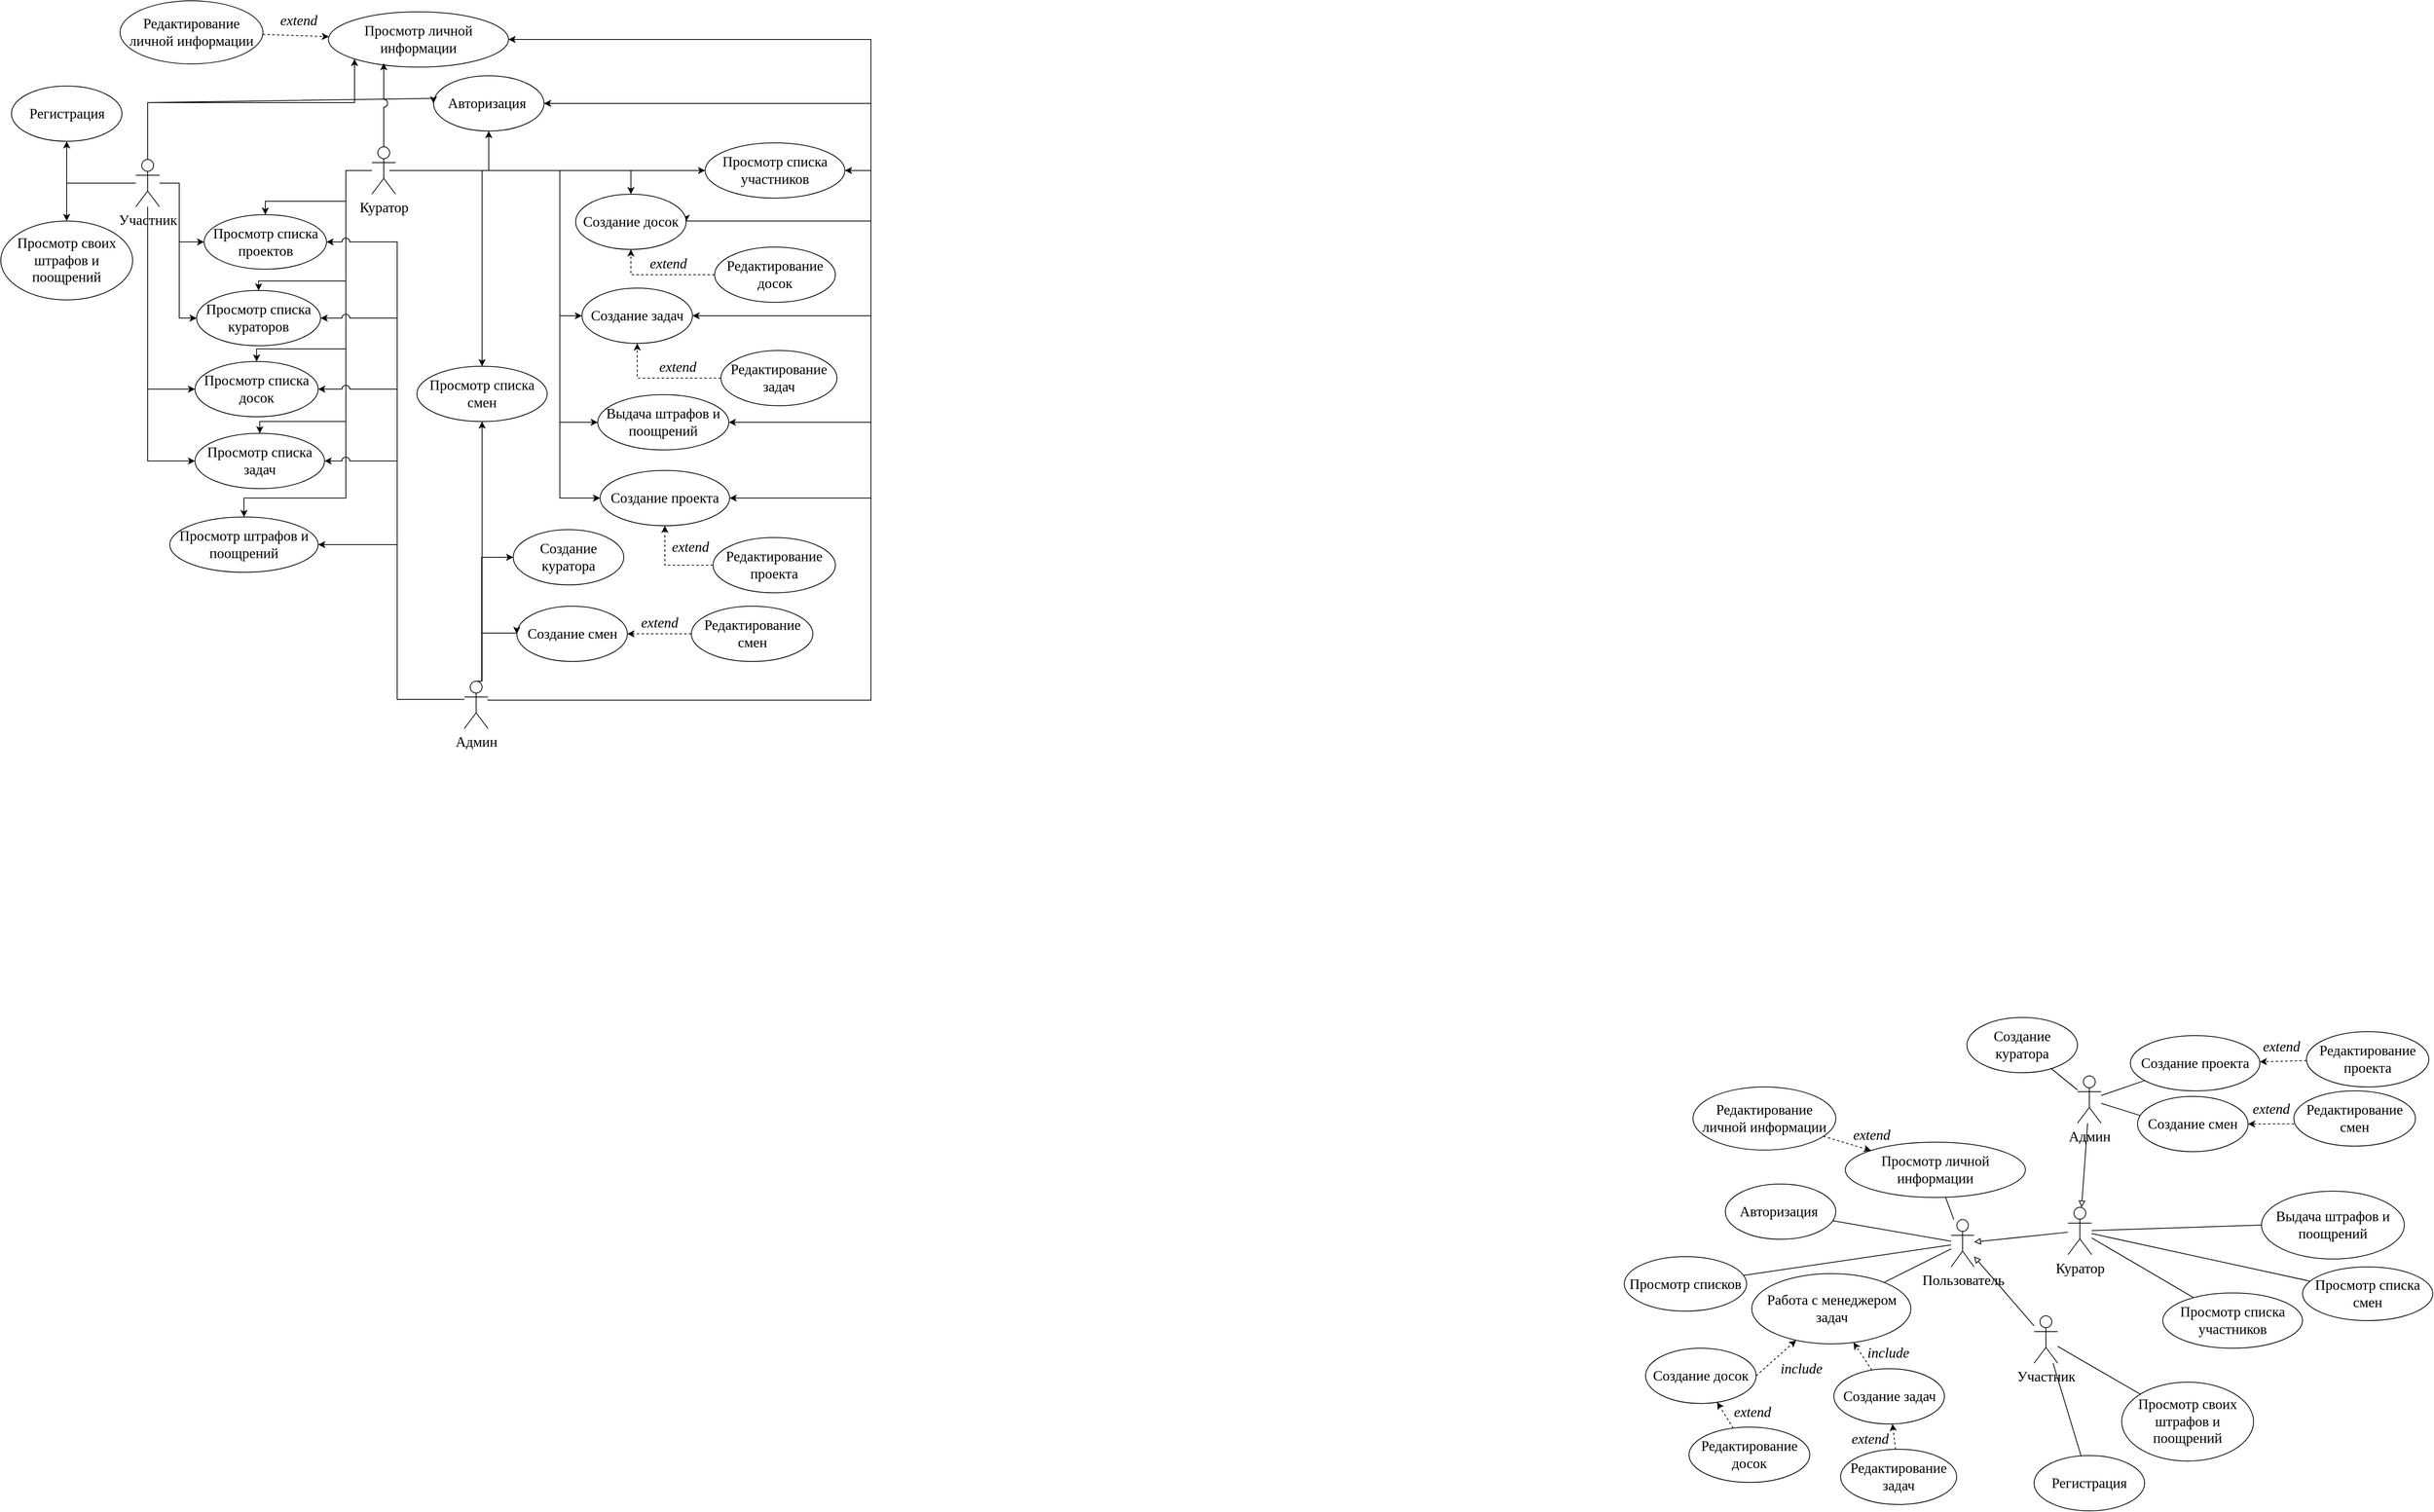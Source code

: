 <mxfile version="24.4.14" type="github">
  <diagram name="Страница — 1" id="JHyc7OgReh5onTn7h_LJ">
    <mxGraphModel dx="1700" dy="1207" grid="0" gridSize="10" guides="1" tooltips="1" connect="1" arrows="1" fold="1" page="0" pageScale="1" pageWidth="827" pageHeight="1169" math="0" shadow="0">
      <root>
        <mxCell id="0" />
        <mxCell id="1" parent="0" />
        <mxCell id="dc6LDPQuT327r_oDvSLp-54" style="edgeStyle=orthogonalEdgeStyle;rounded=0;orthogonalLoop=1;jettySize=auto;html=1;entryX=0.5;entryY=0;entryDx=0;entryDy=0;fontFamily=Liberation Serif;fontSize=14;jumpStyle=arc;" parent="1" source="fLU7Y0jLPDf_8JjJzR_N-14" target="dc6LDPQuT327r_oDvSLp-53" edge="1">
          <mxGeometry relative="1" as="geometry">
            <Array as="points">
              <mxPoint x="332" y="-33" />
              <mxPoint x="332" y="382" />
              <mxPoint x="203" y="382" />
            </Array>
          </mxGeometry>
        </mxCell>
        <mxCell id="dc6LDPQuT327r_oDvSLp-3" style="rounded=0;orthogonalLoop=1;jettySize=auto;html=1;edgeStyle=orthogonalEdgeStyle;fontFamily=Liberation Serif;fontSize=14;" parent="1" source="fLU7Y0jLPDf_8JjJzR_N-1" target="dc6LDPQuT327r_oDvSLp-2" edge="1">
          <mxGeometry relative="1" as="geometry" />
        </mxCell>
        <mxCell id="dc6LDPQuT327r_oDvSLp-9" style="rounded=0;orthogonalLoop=1;jettySize=auto;html=1;edgeStyle=orthogonalEdgeStyle;fontFamily=Liberation Serif;fontSize=14;exitX=0.5;exitY=0;exitDx=0;exitDy=0;exitPerimeter=0;" parent="1" source="fLU7Y0jLPDf_8JjJzR_N-1" target="fLU7Y0jLPDf_8JjJzR_N-6" edge="1">
          <mxGeometry relative="1" as="geometry">
            <Array as="points">
              <mxPoint x="81" y="-119" />
              <mxPoint x="343" y="-119" />
            </Array>
          </mxGeometry>
        </mxCell>
        <mxCell id="dc6LDPQuT327r_oDvSLp-28" style="edgeStyle=orthogonalEdgeStyle;rounded=0;orthogonalLoop=1;jettySize=auto;html=1;entryX=0;entryY=0.5;entryDx=0;entryDy=0;fontFamily=Liberation Serif;fontSize=14;" parent="1" target="fLU7Y0jLPDf_8JjJzR_N-7" edge="1">
          <mxGeometry relative="1" as="geometry">
            <Array as="points">
              <mxPoint x="121" y="58" />
            </Array>
            <mxPoint x="96" y="-17" as="sourcePoint" />
          </mxGeometry>
        </mxCell>
        <mxCell id="dc6LDPQuT327r_oDvSLp-29" style="edgeStyle=orthogonalEdgeStyle;rounded=0;orthogonalLoop=1;jettySize=auto;html=1;entryX=0;entryY=0.5;entryDx=0;entryDy=0;fontFamily=Liberation Serif;fontSize=14;" parent="1" source="fLU7Y0jLPDf_8JjJzR_N-1" target="fLU7Y0jLPDf_8JjJzR_N-11" edge="1">
          <mxGeometry relative="1" as="geometry">
            <Array as="points">
              <mxPoint x="121" y="154" />
            </Array>
          </mxGeometry>
        </mxCell>
        <mxCell id="dc6LDPQuT327r_oDvSLp-31" style="rounded=0;orthogonalLoop=1;jettySize=auto;html=1;edgeStyle=orthogonalEdgeStyle;entryX=0;entryY=0.5;entryDx=0;entryDy=0;fontFamily=Liberation Serif;fontSize=14;" parent="1" source="fLU7Y0jLPDf_8JjJzR_N-1" target="dc6LDPQuT327r_oDvSLp-6" edge="1">
          <mxGeometry relative="1" as="geometry">
            <Array as="points">
              <mxPoint x="81" y="244" />
            </Array>
          </mxGeometry>
        </mxCell>
        <mxCell id="dc6LDPQuT327r_oDvSLp-32" style="rounded=0;orthogonalLoop=1;jettySize=auto;html=1;edgeStyle=orthogonalEdgeStyle;entryX=0;entryY=0.5;entryDx=0;entryDy=0;fontFamily=Liberation Serif;fontSize=14;" parent="1" source="fLU7Y0jLPDf_8JjJzR_N-1" target="fLU7Y0jLPDf_8JjJzR_N-19" edge="1">
          <mxGeometry relative="1" as="geometry">
            <Array as="points">
              <mxPoint x="81" y="335" />
            </Array>
          </mxGeometry>
        </mxCell>
        <mxCell id="fLU7Y0jLPDf_8JjJzR_N-1" value="Участник&lt;div style=&quot;font-size: 18px;&quot;&gt;&lt;br style=&quot;font-size: 18px;&quot;&gt;&lt;/div&gt;" style="shape=umlActor;verticalLabelPosition=bottom;verticalAlign=top;html=1;fontFamily=Liberation Serif;fontSize=18;" parent="1" vertex="1">
          <mxGeometry x="66" y="-47" width="30" height="60" as="geometry" />
        </mxCell>
        <mxCell id="fLU7Y0jLPDf_8JjJzR_N-5" value="Авторизация&amp;nbsp;" style="ellipse;whiteSpace=wrap;html=1;fontFamily=Liberation Serif;fontSize=18;" parent="1" vertex="1">
          <mxGeometry x="443" y="-153" width="140" height="70" as="geometry" />
        </mxCell>
        <mxCell id="fLU7Y0jLPDf_8JjJzR_N-6" value="Просмотр личной информации" style="ellipse;whiteSpace=wrap;html=1;fontFamily=Liberation Serif;fontSize=18;" parent="1" vertex="1">
          <mxGeometry x="310" y="-234" width="228" height="70" as="geometry" />
        </mxCell>
        <mxCell id="fLU7Y0jLPDf_8JjJzR_N-7" value="Просмотр списка проектов" style="ellipse;whiteSpace=wrap;html=1;fontFamily=Liberation Serif;fontSize=18;" parent="1" vertex="1">
          <mxGeometry x="152.5" y="23" width="155" height="69" as="geometry" />
        </mxCell>
        <mxCell id="fLU7Y0jLPDf_8JjJzR_N-8" value="Создание проекта" style="ellipse;whiteSpace=wrap;html=1;fontFamily=Liberation Serif;fontSize=18;" parent="1" vertex="1">
          <mxGeometry x="654" y="347" width="164" height="70" as="geometry" />
        </mxCell>
        <mxCell id="dc6LDPQuT327r_oDvSLp-20" style="edgeStyle=orthogonalEdgeStyle;rounded=0;orthogonalLoop=1;jettySize=auto;html=1;dashed=1;exitX=0;exitY=0.5;exitDx=0;exitDy=0;fontFamily=Liberation Serif;fontSize=14;" parent="1" source="fLU7Y0jLPDf_8JjJzR_N-9" target="fLU7Y0jLPDf_8JjJzR_N-8" edge="1">
          <mxGeometry relative="1" as="geometry" />
        </mxCell>
        <mxCell id="dc6LDPQuT327r_oDvSLp-24" value="extend" style="edgeLabel;html=1;align=center;verticalAlign=middle;resizable=0;points=[];fontStyle=2;fontFamily=Liberation Serif;fontSize=18;" parent="dc6LDPQuT327r_oDvSLp-20" vertex="1" connectable="0">
          <mxGeometry x="-0.133" y="-1" relative="1" as="geometry">
            <mxPoint x="19" y="-22" as="offset" />
          </mxGeometry>
        </mxCell>
        <mxCell id="fLU7Y0jLPDf_8JjJzR_N-9" value="Редактирование проекта" style="ellipse;whiteSpace=wrap;html=1;fontFamily=Liberation Serif;fontSize=18;" parent="1" vertex="1">
          <mxGeometry x="797" y="432" width="155" height="70" as="geometry" />
        </mxCell>
        <mxCell id="dc6LDPQuT327r_oDvSLp-12" style="rounded=0;orthogonalLoop=1;jettySize=auto;html=1;dashed=1;endArrow=classic;endFill=1;fontFamily=Liberation Serif;fontSize=14;" parent="1" source="fLU7Y0jLPDf_8JjJzR_N-10" target="fLU7Y0jLPDf_8JjJzR_N-6" edge="1">
          <mxGeometry relative="1" as="geometry" />
        </mxCell>
        <mxCell id="dc6LDPQuT327r_oDvSLp-13" value="extend" style="edgeLabel;html=1;align=center;verticalAlign=middle;resizable=0;points=[];fontStyle=2;fontFamily=Liberation Serif;fontSize=18;" parent="dc6LDPQuT327r_oDvSLp-12" vertex="1" connectable="0">
          <mxGeometry x="0.17" y="4" relative="1" as="geometry">
            <mxPoint x="-4" y="-16" as="offset" />
          </mxGeometry>
        </mxCell>
        <mxCell id="fLU7Y0jLPDf_8JjJzR_N-10" value="Редактирование личной информации" style="ellipse;whiteSpace=wrap;html=1;fontFamily=Liberation Serif;fontSize=18;" parent="1" vertex="1">
          <mxGeometry x="46" y="-248" width="181" height="80" as="geometry" />
        </mxCell>
        <mxCell id="fLU7Y0jLPDf_8JjJzR_N-11" value="Просмотр списка кураторов" style="ellipse;whiteSpace=wrap;html=1;fontFamily=Liberation Serif;fontSize=18;" parent="1" vertex="1">
          <mxGeometry x="143" y="119" width="157" height="70" as="geometry" />
        </mxCell>
        <mxCell id="fLU7Y0jLPDf_8JjJzR_N-12" value="Создание куратора" style="ellipse;whiteSpace=wrap;html=1;fontFamily=Liberation Serif;fontSize=18;" parent="1" vertex="1">
          <mxGeometry x="544" y="422" width="140" height="70" as="geometry" />
        </mxCell>
        <mxCell id="dc6LDPQuT327r_oDvSLp-4" style="rounded=0;orthogonalLoop=1;jettySize=auto;html=1;edgeStyle=orthogonalEdgeStyle;fontFamily=Liberation Serif;fontSize=14;entryX=0.5;entryY=1;entryDx=0;entryDy=0;" parent="1" target="fLU7Y0jLPDf_8JjJzR_N-5" edge="1">
          <mxGeometry relative="1" as="geometry">
            <Array as="points">
              <mxPoint x="388" y="-33" />
              <mxPoint x="513" y="-33" />
            </Array>
            <mxPoint x="387" y="-33" as="sourcePoint" />
            <mxPoint x="513" y="-90" as="targetPoint" />
          </mxGeometry>
        </mxCell>
        <mxCell id="dc6LDPQuT327r_oDvSLp-33" style="edgeStyle=orthogonalEdgeStyle;rounded=0;orthogonalLoop=1;jettySize=auto;html=1;entryX=0.5;entryY=0;entryDx=0;entryDy=0;fontFamily=Liberation Serif;fontSize=14;" parent="1" target="fLU7Y0jLPDf_8JjJzR_N-7" edge="1">
          <mxGeometry relative="1" as="geometry">
            <Array as="points">
              <mxPoint x="332" y="-33" />
              <mxPoint x="332" y="6" />
              <mxPoint x="230" y="6" />
            </Array>
            <mxPoint x="365" y="-33" as="sourcePoint" />
          </mxGeometry>
        </mxCell>
        <mxCell id="dc6LDPQuT327r_oDvSLp-34" style="edgeStyle=orthogonalEdgeStyle;rounded=0;orthogonalLoop=1;jettySize=auto;html=1;entryX=0.5;entryY=0;entryDx=0;entryDy=0;fontFamily=Liberation Serif;fontSize=14;" parent="1" source="fLU7Y0jLPDf_8JjJzR_N-14" target="fLU7Y0jLPDf_8JjJzR_N-11" edge="1">
          <mxGeometry relative="1" as="geometry">
            <Array as="points">
              <mxPoint x="332" y="-33" />
              <mxPoint x="332" y="107" />
              <mxPoint x="222" y="107" />
            </Array>
          </mxGeometry>
        </mxCell>
        <mxCell id="dc6LDPQuT327r_oDvSLp-35" style="edgeStyle=orthogonalEdgeStyle;rounded=0;orthogonalLoop=1;jettySize=auto;html=1;entryX=0.5;entryY=0;entryDx=0;entryDy=0;fontFamily=Liberation Serif;fontSize=14;" parent="1" source="fLU7Y0jLPDf_8JjJzR_N-14" target="fLU7Y0jLPDf_8JjJzR_N-16" edge="1">
          <mxGeometry relative="1" as="geometry">
            <Array as="points">
              <mxPoint x="505" y="-33" />
            </Array>
          </mxGeometry>
        </mxCell>
        <mxCell id="dc6LDPQuT327r_oDvSLp-36" style="edgeStyle=orthogonalEdgeStyle;rounded=0;orthogonalLoop=1;jettySize=auto;html=1;entryX=0.5;entryY=0;entryDx=0;entryDy=0;fontFamily=Liberation Serif;fontSize=14;" parent="1" source="fLU7Y0jLPDf_8JjJzR_N-14" target="dc6LDPQuT327r_oDvSLp-6" edge="1">
          <mxGeometry relative="1" as="geometry">
            <Array as="points">
              <mxPoint x="332" y="-33" />
              <mxPoint x="332" y="193" />
              <mxPoint x="219" y="193" />
            </Array>
          </mxGeometry>
        </mxCell>
        <mxCell id="dc6LDPQuT327r_oDvSLp-37" style="edgeStyle=orthogonalEdgeStyle;rounded=0;orthogonalLoop=1;jettySize=auto;html=1;entryX=0.5;entryY=0;entryDx=0;entryDy=0;fontFamily=Liberation Serif;fontSize=14;" parent="1" source="fLU7Y0jLPDf_8JjJzR_N-14" target="fLU7Y0jLPDf_8JjJzR_N-19" edge="1">
          <mxGeometry relative="1" as="geometry">
            <Array as="points">
              <mxPoint x="332" y="-33" />
              <mxPoint x="332" y="285" />
              <mxPoint x="223" y="285" />
            </Array>
          </mxGeometry>
        </mxCell>
        <mxCell id="dc6LDPQuT327r_oDvSLp-59" style="edgeStyle=orthogonalEdgeStyle;rounded=0;orthogonalLoop=1;jettySize=auto;html=1;entryX=0;entryY=0.5;entryDx=0;entryDy=0;fontFamily=Liberation Serif;fontSize=14;" parent="1" source="fLU7Y0jLPDf_8JjJzR_N-14" target="fLU7Y0jLPDf_8JjJzR_N-22" edge="1">
          <mxGeometry relative="1" as="geometry">
            <Array as="points" />
          </mxGeometry>
        </mxCell>
        <mxCell id="fLU7Y0jLPDf_8JjJzR_N-14" value="&lt;div style=&quot;font-size: 18px;&quot;&gt;Куратор&lt;/div&gt;" style="shape=umlActor;verticalLabelPosition=bottom;verticalAlign=top;html=1;fontFamily=Liberation Serif;fontSize=18;" parent="1" vertex="1">
          <mxGeometry x="365" y="-63" width="30" height="60" as="geometry" />
        </mxCell>
        <mxCell id="dc6LDPQuT327r_oDvSLp-5" style="rounded=0;orthogonalLoop=1;jettySize=auto;html=1;edgeStyle=orthogonalEdgeStyle;entryX=1;entryY=0.5;entryDx=0;entryDy=0;fontFamily=Liberation Serif;fontSize=14;" parent="1" source="fLU7Y0jLPDf_8JjJzR_N-15" target="fLU7Y0jLPDf_8JjJzR_N-5" edge="1">
          <mxGeometry relative="1" as="geometry">
            <mxPoint x="613" y="-152" as="targetPoint" />
            <Array as="points">
              <mxPoint x="997" y="638" />
              <mxPoint x="997" y="-118" />
            </Array>
          </mxGeometry>
        </mxCell>
        <mxCell id="dc6LDPQuT327r_oDvSLp-19" style="rounded=0;orthogonalLoop=1;jettySize=auto;html=1;edgeStyle=orthogonalEdgeStyle;fontFamily=Liberation Serif;fontSize=14;entryX=1;entryY=0.5;entryDx=0;entryDy=0;" parent="1" source="fLU7Y0jLPDf_8JjJzR_N-15" target="fLU7Y0jLPDf_8JjJzR_N-22" edge="1">
          <mxGeometry relative="1" as="geometry">
            <Array as="points">
              <mxPoint x="997" y="638" />
              <mxPoint x="997" y="-33" />
            </Array>
          </mxGeometry>
        </mxCell>
        <mxCell id="dc6LDPQuT327r_oDvSLp-38" style="edgeStyle=orthogonalEdgeStyle;rounded=0;orthogonalLoop=1;jettySize=auto;html=1;entryX=1;entryY=0.5;entryDx=0;entryDy=0;fontFamily=Liberation Serif;fontSize=14;" parent="1" source="fLU7Y0jLPDf_8JjJzR_N-15" target="fLU7Y0jLPDf_8JjJzR_N-8" edge="1">
          <mxGeometry relative="1" as="geometry">
            <Array as="points">
              <mxPoint x="997" y="638" />
              <mxPoint x="997" y="382" />
            </Array>
          </mxGeometry>
        </mxCell>
        <mxCell id="dc6LDPQuT327r_oDvSLp-41" style="edgeStyle=orthogonalEdgeStyle;rounded=0;orthogonalLoop=1;jettySize=auto;html=1;entryX=1;entryY=0.5;entryDx=0;entryDy=0;fontFamily=Liberation Serif;fontSize=14;jumpStyle=none;" parent="1" source="fLU7Y0jLPDf_8JjJzR_N-15" target="dc6LDPQuT327r_oDvSLp-7" edge="1">
          <mxGeometry relative="1" as="geometry">
            <Array as="points">
              <mxPoint x="997" y="638" />
              <mxPoint x="997" y="31" />
              <mxPoint x="763" y="31" />
            </Array>
          </mxGeometry>
        </mxCell>
        <mxCell id="dc6LDPQuT327r_oDvSLp-42" style="edgeStyle=orthogonalEdgeStyle;rounded=0;orthogonalLoop=1;jettySize=auto;html=1;entryX=1;entryY=0.5;entryDx=0;entryDy=0;fontFamily=Liberation Serif;fontSize=14;" parent="1" target="fLU7Y0jLPDf_8JjJzR_N-20" edge="1">
          <mxGeometry relative="1" as="geometry">
            <mxPoint x="512" y="637" as="sourcePoint" />
            <Array as="points">
              <mxPoint x="997" y="638" />
              <mxPoint x="997" y="151" />
            </Array>
          </mxGeometry>
        </mxCell>
        <mxCell id="dc6LDPQuT327r_oDvSLp-47" style="edgeStyle=orthogonalEdgeStyle;rounded=0;orthogonalLoop=1;jettySize=auto;html=1;entryX=1;entryY=0.5;entryDx=0;entryDy=0;fontFamily=Liberation Serif;fontSize=14;jumpStyle=arc;jumpSize=10;" parent="1" source="fLU7Y0jLPDf_8JjJzR_N-15" target="fLU7Y0jLPDf_8JjJzR_N-19" edge="1">
          <mxGeometry relative="1" as="geometry">
            <Array as="points">
              <mxPoint x="397" y="637" />
              <mxPoint x="397" y="335" />
            </Array>
          </mxGeometry>
        </mxCell>
        <mxCell id="dc6LDPQuT327r_oDvSLp-55" style="edgeStyle=orthogonalEdgeStyle;rounded=0;orthogonalLoop=1;jettySize=auto;html=1;entryX=1;entryY=0.5;entryDx=0;entryDy=0;fontFamily=Liberation Serif;fontSize=14;jumpStyle=arc;" parent="1" target="dc6LDPQuT327r_oDvSLp-53" edge="1">
          <mxGeometry relative="1" as="geometry">
            <Array as="points">
              <mxPoint x="397" y="637" />
              <mxPoint x="397" y="441" />
            </Array>
            <mxPoint x="482" y="637" as="sourcePoint" />
          </mxGeometry>
        </mxCell>
        <mxCell id="dc6LDPQuT327r_oDvSLp-58" style="edgeStyle=orthogonalEdgeStyle;rounded=0;orthogonalLoop=1;jettySize=auto;html=1;entryX=1;entryY=0.5;entryDx=0;entryDy=0;fontFamily=Liberation Serif;fontSize=14;" parent="1" target="dc6LDPQuT327r_oDvSLp-56" edge="1">
          <mxGeometry relative="1" as="geometry">
            <mxPoint x="512" y="637" as="sourcePoint" />
            <Array as="points">
              <mxPoint x="997" y="638" />
              <mxPoint x="997" y="286" />
            </Array>
          </mxGeometry>
        </mxCell>
        <mxCell id="fLU7Y0jLPDf_8JjJzR_N-15" value="&lt;div style=&quot;font-size: 18px;&quot;&gt;Админ&lt;/div&gt;" style="shape=umlActor;verticalLabelPosition=bottom;verticalAlign=top;html=1;fontFamily=Liberation Serif;fontSize=18;" parent="1" vertex="1">
          <mxGeometry x="482" y="614" width="30" height="60" as="geometry" />
        </mxCell>
        <mxCell id="fLU7Y0jLPDf_8JjJzR_N-16" value="Просмотр списка смен" style="ellipse;whiteSpace=wrap;html=1;fontFamily=Liberation Serif;fontSize=18;" parent="1" vertex="1">
          <mxGeometry x="422" y="215" width="165" height="70" as="geometry" />
        </mxCell>
        <mxCell id="fLU7Y0jLPDf_8JjJzR_N-17" value="Создание смен" style="ellipse;whiteSpace=wrap;html=1;fontFamily=Liberation Serif;fontSize=18;" parent="1" vertex="1">
          <mxGeometry x="548.5" y="519" width="140" height="70" as="geometry" />
        </mxCell>
        <mxCell id="dc6LDPQuT327r_oDvSLp-21" style="edgeStyle=orthogonalEdgeStyle;rounded=0;orthogonalLoop=1;jettySize=auto;html=1;dashed=1;exitX=0;exitY=0.5;exitDx=0;exitDy=0;fontFamily=Liberation Serif;fontSize=14;" parent="1" source="fLU7Y0jLPDf_8JjJzR_N-18" target="fLU7Y0jLPDf_8JjJzR_N-17" edge="1">
          <mxGeometry relative="1" as="geometry" />
        </mxCell>
        <mxCell id="dc6LDPQuT327r_oDvSLp-25" value="&lt;span style=&quot;font-style: italic; font-size: 18px;&quot;&gt;extend&lt;/span&gt;" style="edgeLabel;html=1;align=center;verticalAlign=middle;resizable=0;points=[];fontFamily=Liberation Serif;fontSize=18;" parent="dc6LDPQuT327r_oDvSLp-21" vertex="1" connectable="0">
          <mxGeometry x="0.171" y="-1" relative="1" as="geometry">
            <mxPoint x="7" y="-13" as="offset" />
          </mxGeometry>
        </mxCell>
        <mxCell id="fLU7Y0jLPDf_8JjJzR_N-18" value="Редактирование смен" style="ellipse;whiteSpace=wrap;html=1;fontFamily=Liberation Serif;fontSize=18;" parent="1" vertex="1">
          <mxGeometry x="769.5" y="519" width="154" height="70" as="geometry" />
        </mxCell>
        <mxCell id="fLU7Y0jLPDf_8JjJzR_N-19" value="Просмотр списка задач" style="ellipse;whiteSpace=wrap;html=1;fontFamily=Liberation Serif;fontSize=18;" parent="1" vertex="1">
          <mxGeometry x="141" y="300" width="164" height="70" as="geometry" />
        </mxCell>
        <mxCell id="fLU7Y0jLPDf_8JjJzR_N-20" value="Создание задач" style="ellipse;whiteSpace=wrap;html=1;fontFamily=Liberation Serif;fontSize=18;" parent="1" vertex="1">
          <mxGeometry x="631" y="116" width="140" height="70" as="geometry" />
        </mxCell>
        <mxCell id="dc6LDPQuT327r_oDvSLp-23" style="edgeStyle=orthogonalEdgeStyle;rounded=0;orthogonalLoop=1;jettySize=auto;html=1;dashed=1;exitX=0;exitY=0.5;exitDx=0;exitDy=0;fontFamily=Liberation Serif;fontSize=14;" parent="1" source="fLU7Y0jLPDf_8JjJzR_N-21" target="fLU7Y0jLPDf_8JjJzR_N-20" edge="1">
          <mxGeometry relative="1" as="geometry" />
        </mxCell>
        <mxCell id="dc6LDPQuT327r_oDvSLp-27" value="&lt;span style=&quot;font-style: italic; font-size: 18px;&quot;&gt;extend&lt;/span&gt;" style="edgeLabel;html=1;align=center;verticalAlign=middle;resizable=0;points=[];fontFamily=Liberation Serif;fontSize=18;" parent="dc6LDPQuT327r_oDvSLp-23" vertex="1" connectable="0">
          <mxGeometry x="-0.093" y="-1" relative="1" as="geometry">
            <mxPoint x="13" y="-13" as="offset" />
          </mxGeometry>
        </mxCell>
        <mxCell id="fLU7Y0jLPDf_8JjJzR_N-21" value="Редактирование задач" style="ellipse;whiteSpace=wrap;html=1;fontFamily=Liberation Serif;fontSize=18;" parent="1" vertex="1">
          <mxGeometry x="807" y="195" width="147" height="70" as="geometry" />
        </mxCell>
        <mxCell id="fLU7Y0jLPDf_8JjJzR_N-22" value="Просмотр списка участников" style="ellipse;whiteSpace=wrap;html=1;fontFamily=Liberation Serif;fontSize=18;" parent="1" vertex="1">
          <mxGeometry x="787" y="-68" width="177" height="70" as="geometry" />
        </mxCell>
        <mxCell id="dc6LDPQuT327r_oDvSLp-1" style="rounded=0;orthogonalLoop=1;jettySize=auto;html=1;edgeStyle=orthogonalEdgeStyle;exitX=0.5;exitY=0;exitDx=0;exitDy=0;exitPerimeter=0;entryX=0;entryY=0.5;entryDx=0;entryDy=0;fontFamily=Liberation Serif;fontSize=14;jumpStyle=arc;" parent="1" source="fLU7Y0jLPDf_8JjJzR_N-1" target="fLU7Y0jLPDf_8JjJzR_N-5" edge="1">
          <mxGeometry relative="1" as="geometry">
            <mxPoint x="558" y="-265" as="targetPoint" />
            <Array as="points">
              <mxPoint x="81" y="-119" />
              <mxPoint x="443" y="-119" />
            </Array>
          </mxGeometry>
        </mxCell>
        <mxCell id="dc6LDPQuT327r_oDvSLp-2" value="Регистрация" style="ellipse;whiteSpace=wrap;html=1;fontFamily=Liberation Serif;fontSize=18;" parent="1" vertex="1">
          <mxGeometry x="-91.5" y="-140" width="140" height="70" as="geometry" />
        </mxCell>
        <mxCell id="dc6LDPQuT327r_oDvSLp-6" value="Просмотр списка досок" style="ellipse;whiteSpace=wrap;html=1;fontFamily=Liberation Serif;fontSize=18;" parent="1" vertex="1">
          <mxGeometry x="141" y="209" width="156" height="70" as="geometry" />
        </mxCell>
        <mxCell id="dc6LDPQuT327r_oDvSLp-7" value="Создание досок" style="ellipse;whiteSpace=wrap;html=1;fontFamily=Liberation Serif;fontSize=18;" parent="1" vertex="1">
          <mxGeometry x="623" y="-3" width="140" height="70" as="geometry" />
        </mxCell>
        <mxCell id="dc6LDPQuT327r_oDvSLp-22" value="&lt;span style=&quot;color: rgb(0, 0, 0); font-size: 18px; font-style: italic; font-variant-ligatures: normal; font-variant-caps: normal; font-weight: 400; letter-spacing: normal; orphans: 2; text-align: center; text-indent: 0px; text-transform: none; widows: 2; word-spacing: 0px; -webkit-text-stroke-width: 0px; white-space: nowrap; background-color: rgb(255, 255, 255); text-decoration-thickness: initial; text-decoration-style: initial; text-decoration-color: initial; float: none; display: inline !important;&quot;&gt;extend&lt;/span&gt;" style="edgeStyle=orthogonalEdgeStyle;rounded=0;orthogonalLoop=1;jettySize=auto;html=1;dashed=1;exitX=0;exitY=0.5;exitDx=0;exitDy=0;fontFamily=Liberation Serif;fontSize=18;entryX=0.5;entryY=1;entryDx=0;entryDy=0;" parent="1" source="dc6LDPQuT327r_oDvSLp-8" target="dc6LDPQuT327r_oDvSLp-7" edge="1">
          <mxGeometry x="-0.138" y="-14" relative="1" as="geometry">
            <mxPoint as="offset" />
          </mxGeometry>
        </mxCell>
        <mxCell id="dc6LDPQuT327r_oDvSLp-8" value="Редактирование досок" style="ellipse;whiteSpace=wrap;html=1;fontFamily=Liberation Serif;fontSize=18;" parent="1" vertex="1">
          <mxGeometry x="799" y="64" width="153" height="70" as="geometry" />
        </mxCell>
        <mxCell id="dc6LDPQuT327r_oDvSLp-51" value="Просмотр своих штрафов и поощрений" style="ellipse;whiteSpace=wrap;html=1;fontFamily=Liberation Serif;fontSize=18;" parent="1" vertex="1">
          <mxGeometry x="-105" y="31" width="167" height="100" as="geometry" />
        </mxCell>
        <mxCell id="dc6LDPQuT327r_oDvSLp-52" style="rounded=0;orthogonalLoop=1;jettySize=auto;html=1;entryX=0.5;entryY=0;entryDx=0;entryDy=0;edgeStyle=orthogonalEdgeStyle;fontFamily=Liberation Serif;fontSize=14;" parent="1" source="fLU7Y0jLPDf_8JjJzR_N-1" target="dc6LDPQuT327r_oDvSLp-51" edge="1">
          <mxGeometry relative="1" as="geometry" />
        </mxCell>
        <mxCell id="dc6LDPQuT327r_oDvSLp-53" value="Просмотр штрафов и поощрений" style="ellipse;whiteSpace=wrap;html=1;fontFamily=Liberation Serif;fontSize=18;" parent="1" vertex="1">
          <mxGeometry x="109" y="406" width="188" height="70" as="geometry" />
        </mxCell>
        <mxCell id="dc6LDPQuT327r_oDvSLp-56" value="Выдача штрафов и поощрений" style="ellipse;whiteSpace=wrap;html=1;fontFamily=Liberation Serif;fontSize=18;" parent="1" vertex="1">
          <mxGeometry x="651" y="251" width="166" height="70" as="geometry" />
        </mxCell>
        <mxCell id="dc6LDPQuT327r_oDvSLp-11" style="rounded=0;orthogonalLoop=1;jettySize=auto;html=1;edgeStyle=orthogonalEdgeStyle;fontFamily=Liberation Serif;fontSize=14;jumpStyle=arc;entryX=1;entryY=0.5;entryDx=0;entryDy=0;" parent="1" source="fLU7Y0jLPDf_8JjJzR_N-15" target="fLU7Y0jLPDf_8JjJzR_N-6" edge="1">
          <mxGeometry relative="1" as="geometry">
            <Array as="points">
              <mxPoint x="997" y="638" />
              <mxPoint x="997" y="-199" />
            </Array>
          </mxGeometry>
        </mxCell>
        <mxCell id="dc6LDPQuT327r_oDvSLp-48" style="edgeStyle=orthogonalEdgeStyle;rounded=0;orthogonalLoop=1;jettySize=auto;html=1;entryX=0;entryY=0.5;entryDx=0;entryDy=0;fontFamily=Liberation Serif;fontSize=14;jumpStyle=arc;" parent="1" source="fLU7Y0jLPDf_8JjJzR_N-14" target="fLU7Y0jLPDf_8JjJzR_N-8" edge="1">
          <mxGeometry relative="1" as="geometry">
            <Array as="points">
              <mxPoint x="603" y="-33" />
              <mxPoint x="603" y="382" />
            </Array>
          </mxGeometry>
        </mxCell>
        <mxCell id="dc6LDPQuT327r_oDvSLp-50" style="edgeStyle=orthogonalEdgeStyle;rounded=0;orthogonalLoop=1;jettySize=auto;html=1;entryX=0;entryY=0.5;entryDx=0;entryDy=0;fontFamily=Liberation Serif;fontSize=14;jumpStyle=arc;" parent="1" source="fLU7Y0jLPDf_8JjJzR_N-14" target="fLU7Y0jLPDf_8JjJzR_N-20" edge="1">
          <mxGeometry relative="1" as="geometry">
            <Array as="points">
              <mxPoint x="603" y="-33" />
              <mxPoint x="603" y="151" />
            </Array>
          </mxGeometry>
        </mxCell>
        <mxCell id="dc6LDPQuT327r_oDvSLp-57" style="edgeStyle=orthogonalEdgeStyle;rounded=0;orthogonalLoop=1;jettySize=auto;html=1;entryX=0;entryY=0.5;entryDx=0;entryDy=0;fontFamily=Liberation Serif;fontSize=14;jumpStyle=arc;" parent="1" source="fLU7Y0jLPDf_8JjJzR_N-14" target="dc6LDPQuT327r_oDvSLp-56" edge="1">
          <mxGeometry relative="1" as="geometry">
            <Array as="points">
              <mxPoint x="603" y="-33" />
              <mxPoint x="603" y="286" />
            </Array>
          </mxGeometry>
        </mxCell>
        <mxCell id="gNHL9a-eJYlbV_uKAiIB-1" style="edgeStyle=orthogonalEdgeStyle;rounded=0;orthogonalLoop=1;jettySize=auto;html=1;entryX=0.5;entryY=0;entryDx=0;entryDy=0;jumpStyle=arc;" parent="1" source="fLU7Y0jLPDf_8JjJzR_N-14" target="dc6LDPQuT327r_oDvSLp-7" edge="1">
          <mxGeometry relative="1" as="geometry">
            <Array as="points">
              <mxPoint x="693" y="-33" />
            </Array>
          </mxGeometry>
        </mxCell>
        <mxCell id="dc6LDPQuT327r_oDvSLp-43" style="edgeStyle=orthogonalEdgeStyle;rounded=0;orthogonalLoop=1;jettySize=auto;html=1;entryX=1;entryY=0.5;entryDx=0;entryDy=0;fontFamily=Liberation Serif;fontSize=14;jumpStyle=arc;jumpSize=10;" parent="1" source="fLU7Y0jLPDf_8JjJzR_N-15" target="fLU7Y0jLPDf_8JjJzR_N-7" edge="1">
          <mxGeometry relative="1" as="geometry">
            <Array as="points">
              <mxPoint x="397" y="637" />
              <mxPoint x="397" y="58" />
            </Array>
          </mxGeometry>
        </mxCell>
        <mxCell id="dc6LDPQuT327r_oDvSLp-44" style="edgeStyle=orthogonalEdgeStyle;rounded=0;orthogonalLoop=1;jettySize=auto;html=1;entryX=1;entryY=0.5;entryDx=0;entryDy=0;fontFamily=Liberation Serif;fontSize=14;jumpStyle=arc;jumpSize=10;" parent="1" source="fLU7Y0jLPDf_8JjJzR_N-15" target="fLU7Y0jLPDf_8JjJzR_N-11" edge="1">
          <mxGeometry relative="1" as="geometry">
            <Array as="points">
              <mxPoint x="397" y="637" />
              <mxPoint x="397" y="154" />
            </Array>
          </mxGeometry>
        </mxCell>
        <mxCell id="dc6LDPQuT327r_oDvSLp-45" style="edgeStyle=orthogonalEdgeStyle;rounded=0;orthogonalLoop=1;jettySize=auto;html=1;entryX=0.5;entryY=1;entryDx=0;entryDy=0;fontFamily=Liberation Serif;fontSize=14;jumpStyle=arc;" parent="1" source="fLU7Y0jLPDf_8JjJzR_N-15" target="fLU7Y0jLPDf_8JjJzR_N-16" edge="1">
          <mxGeometry relative="1" as="geometry">
            <Array as="points">
              <mxPoint x="505" y="285" />
            </Array>
          </mxGeometry>
        </mxCell>
        <mxCell id="dc6LDPQuT327r_oDvSLp-10" style="rounded=0;orthogonalLoop=1;jettySize=auto;html=1;edgeStyle=orthogonalEdgeStyle;fontFamily=Liberation Serif;fontSize=14;exitX=0.5;exitY=0;exitDx=0;exitDy=0;exitPerimeter=0;jumpStyle=arc;jumpSize=10;" parent="1" source="fLU7Y0jLPDf_8JjJzR_N-14" edge="1">
          <mxGeometry relative="1" as="geometry">
            <mxPoint x="380" y="-169" as="targetPoint" />
          </mxGeometry>
        </mxCell>
        <mxCell id="dc6LDPQuT327r_oDvSLp-39" style="edgeStyle=orthogonalEdgeStyle;rounded=0;orthogonalLoop=1;jettySize=auto;html=1;entryX=0;entryY=0.5;entryDx=0;entryDy=0;fontFamily=Liberation Serif;fontSize=14;exitX=0.5;exitY=0;exitDx=0;exitDy=0;exitPerimeter=0;" parent="1" source="fLU7Y0jLPDf_8JjJzR_N-15" target="fLU7Y0jLPDf_8JjJzR_N-12" edge="1">
          <mxGeometry relative="1" as="geometry">
            <Array as="points">
              <mxPoint x="504" y="614" />
              <mxPoint x="504" y="457" />
            </Array>
            <mxPoint x="482" y="637" as="sourcePoint" />
          </mxGeometry>
        </mxCell>
        <mxCell id="dc6LDPQuT327r_oDvSLp-40" style="edgeStyle=orthogonalEdgeStyle;rounded=0;orthogonalLoop=1;jettySize=auto;html=1;entryX=0;entryY=0.5;entryDx=0;entryDy=0;fontFamily=Liberation Serif;fontSize=14;" parent="1" target="fLU7Y0jLPDf_8JjJzR_N-17" edge="1">
          <mxGeometry relative="1" as="geometry">
            <mxPoint x="504" y="613" as="sourcePoint" />
            <Array as="points">
              <mxPoint x="504" y="553" />
              <mxPoint x="548" y="553" />
            </Array>
          </mxGeometry>
        </mxCell>
        <mxCell id="dc6LDPQuT327r_oDvSLp-46" style="edgeStyle=orthogonalEdgeStyle;rounded=0;orthogonalLoop=1;jettySize=auto;html=1;entryX=1;entryY=0.5;entryDx=0;entryDy=0;fontFamily=Liberation Serif;fontSize=14;jumpStyle=arc;jumpSize=10;" parent="1" source="fLU7Y0jLPDf_8JjJzR_N-15" target="dc6LDPQuT327r_oDvSLp-6" edge="1">
          <mxGeometry relative="1" as="geometry">
            <Array as="points">
              <mxPoint x="397" y="637" />
              <mxPoint x="397" y="244" />
            </Array>
          </mxGeometry>
        </mxCell>
        <mxCell id="MobT2F_rrTT9ICf2XlTD-16" style="rounded=0;orthogonalLoop=1;jettySize=auto;html=1;endArrow=none;endFill=0;jumpStyle=arc;" edge="1" parent="1" source="MobT2F_rrTT9ICf2XlTD-3" target="MobT2F_rrTT9ICf2XlTD-14">
          <mxGeometry relative="1" as="geometry" />
        </mxCell>
        <mxCell id="MobT2F_rrTT9ICf2XlTD-25" style="rounded=0;orthogonalLoop=1;jettySize=auto;html=1;endArrow=none;endFill=0;jumpStyle=arc;" edge="1" parent="1" source="MobT2F_rrTT9ICf2XlTD-3" target="MobT2F_rrTT9ICf2XlTD-24">
          <mxGeometry relative="1" as="geometry" />
        </mxCell>
        <mxCell id="MobT2F_rrTT9ICf2XlTD-3" value="Участник&lt;div style=&quot;font-size: 18px;&quot;&gt;&lt;br style=&quot;font-size: 18px;&quot;&gt;&lt;/div&gt;" style="shape=umlActor;verticalLabelPosition=bottom;verticalAlign=top;html=1;fontFamily=Liberation Serif;fontSize=18;" vertex="1" parent="1">
          <mxGeometry x="2470" y="1418" width="30" height="60" as="geometry" />
        </mxCell>
        <mxCell id="MobT2F_rrTT9ICf2XlTD-33" style="rounded=0;orthogonalLoop=1;jettySize=auto;html=1;endArrow=block;endFill=0;" edge="1" parent="1" source="MobT2F_rrTT9ICf2XlTD-4" target="MobT2F_rrTT9ICf2XlTD-31">
          <mxGeometry relative="1" as="geometry" />
        </mxCell>
        <mxCell id="MobT2F_rrTT9ICf2XlTD-60" style="rounded=0;orthogonalLoop=1;jettySize=auto;html=1;endArrow=none;endFill=0;" edge="1" parent="1" source="MobT2F_rrTT9ICf2XlTD-4" target="MobT2F_rrTT9ICf2XlTD-45">
          <mxGeometry relative="1" as="geometry" />
        </mxCell>
        <mxCell id="MobT2F_rrTT9ICf2XlTD-62" style="rounded=0;orthogonalLoop=1;jettySize=auto;html=1;endArrow=none;endFill=0;" edge="1" parent="1" source="MobT2F_rrTT9ICf2XlTD-4" target="MobT2F_rrTT9ICf2XlTD-54">
          <mxGeometry relative="1" as="geometry" />
        </mxCell>
        <mxCell id="MobT2F_rrTT9ICf2XlTD-4" value="&lt;div style=&quot;font-size: 18px;&quot;&gt;Куратор&lt;/div&gt;" style="shape=umlActor;verticalLabelPosition=bottom;verticalAlign=top;html=1;fontFamily=Liberation Serif;fontSize=18;" vertex="1" parent="1">
          <mxGeometry x="2513" y="1280.5" width="30" height="60" as="geometry" />
        </mxCell>
        <mxCell id="MobT2F_rrTT9ICf2XlTD-75" style="rounded=0;orthogonalLoop=1;jettySize=auto;html=1;endArrow=none;endFill=0;" edge="1" parent="1" source="MobT2F_rrTT9ICf2XlTD-5" target="MobT2F_rrTT9ICf2XlTD-44">
          <mxGeometry relative="1" as="geometry" />
        </mxCell>
        <mxCell id="MobT2F_rrTT9ICf2XlTD-76" style="rounded=0;orthogonalLoop=1;jettySize=auto;html=1;endArrow=none;endFill=0;" edge="1" parent="1" source="MobT2F_rrTT9ICf2XlTD-5" target="MobT2F_rrTT9ICf2XlTD-40">
          <mxGeometry relative="1" as="geometry" />
        </mxCell>
        <mxCell id="MobT2F_rrTT9ICf2XlTD-77" style="rounded=0;orthogonalLoop=1;jettySize=auto;html=1;entryX=0.043;entryY=0.358;entryDx=0;entryDy=0;endArrow=none;endFill=0;entryPerimeter=0;" edge="1" parent="1" source="MobT2F_rrTT9ICf2XlTD-5" target="MobT2F_rrTT9ICf2XlTD-46">
          <mxGeometry relative="1" as="geometry" />
        </mxCell>
        <mxCell id="MobT2F_rrTT9ICf2XlTD-5" value="&lt;div style=&quot;font-size: 18px;&quot;&gt;Админ&lt;/div&gt;" style="shape=umlActor;verticalLabelPosition=bottom;verticalAlign=top;html=1;fontFamily=Liberation Serif;fontSize=18;" vertex="1" parent="1">
          <mxGeometry x="2525" y="1114" width="30" height="60" as="geometry" />
        </mxCell>
        <mxCell id="MobT2F_rrTT9ICf2XlTD-8" value="Авторизация&amp;nbsp;" style="ellipse;whiteSpace=wrap;html=1;fontFamily=Liberation Serif;fontSize=18;" vertex="1" parent="1">
          <mxGeometry x="2079" y="1251" width="140" height="70" as="geometry" />
        </mxCell>
        <mxCell id="MobT2F_rrTT9ICf2XlTD-9" value="Просмотр личной информации" style="ellipse;whiteSpace=wrap;html=1;fontFamily=Liberation Serif;fontSize=18;" vertex="1" parent="1">
          <mxGeometry x="2231" y="1198" width="228" height="70" as="geometry" />
        </mxCell>
        <mxCell id="MobT2F_rrTT9ICf2XlTD-10" style="rounded=0;orthogonalLoop=1;jettySize=auto;html=1;dashed=1;endArrow=classic;endFill=1;fontFamily=Liberation Serif;fontSize=14;" edge="1" parent="1" source="MobT2F_rrTT9ICf2XlTD-12" target="MobT2F_rrTT9ICf2XlTD-9">
          <mxGeometry relative="1" as="geometry" />
        </mxCell>
        <mxCell id="MobT2F_rrTT9ICf2XlTD-11" value="extend" style="edgeLabel;html=1;align=center;verticalAlign=middle;resizable=0;points=[];fontStyle=2;fontFamily=Liberation Serif;fontSize=18;" vertex="1" connectable="0" parent="MobT2F_rrTT9ICf2XlTD-10">
          <mxGeometry x="0.17" y="4" relative="1" as="geometry">
            <mxPoint x="24" y="-9" as="offset" />
          </mxGeometry>
        </mxCell>
        <mxCell id="MobT2F_rrTT9ICf2XlTD-12" value="Редактирование личной информации" style="ellipse;whiteSpace=wrap;html=1;fontFamily=Liberation Serif;fontSize=18;" vertex="1" parent="1">
          <mxGeometry x="2038" y="1128" width="181" height="80" as="geometry" />
        </mxCell>
        <mxCell id="MobT2F_rrTT9ICf2XlTD-14" value="Регистрация" style="ellipse;whiteSpace=wrap;html=1;fontFamily=Liberation Serif;fontSize=18;" vertex="1" parent="1">
          <mxGeometry x="2470" y="1595" width="140" height="70" as="geometry" />
        </mxCell>
        <mxCell id="MobT2F_rrTT9ICf2XlTD-24" value="Просмотр своих штрафов и поощрений" style="ellipse;whiteSpace=wrap;html=1;fontFamily=Liberation Serif;fontSize=18;" vertex="1" parent="1">
          <mxGeometry x="2581" y="1502" width="167" height="100" as="geometry" />
        </mxCell>
        <mxCell id="MobT2F_rrTT9ICf2XlTD-26" value="Просмотр списков" style="ellipse;whiteSpace=wrap;html=1;fontFamily=Liberation Serif;fontSize=18;" vertex="1" parent="1">
          <mxGeometry x="1951" y="1343" width="155" height="69" as="geometry" />
        </mxCell>
        <mxCell id="MobT2F_rrTT9ICf2XlTD-37" style="rounded=0;orthogonalLoop=1;jettySize=auto;html=1;endArrow=none;endFill=0;" edge="1" parent="1" source="MobT2F_rrTT9ICf2XlTD-31" target="MobT2F_rrTT9ICf2XlTD-8">
          <mxGeometry relative="1" as="geometry" />
        </mxCell>
        <mxCell id="MobT2F_rrTT9ICf2XlTD-38" style="rounded=0;orthogonalLoop=1;jettySize=auto;html=1;endArrow=none;endFill=0;" edge="1" parent="1" source="MobT2F_rrTT9ICf2XlTD-31" target="MobT2F_rrTT9ICf2XlTD-26">
          <mxGeometry relative="1" as="geometry" />
        </mxCell>
        <mxCell id="MobT2F_rrTT9ICf2XlTD-39" style="rounded=0;orthogonalLoop=1;jettySize=auto;html=1;endArrow=none;endFill=0;" edge="1" parent="1" source="MobT2F_rrTT9ICf2XlTD-31" target="MobT2F_rrTT9ICf2XlTD-9">
          <mxGeometry relative="1" as="geometry" />
        </mxCell>
        <mxCell id="MobT2F_rrTT9ICf2XlTD-71" style="rounded=0;orthogonalLoop=1;jettySize=auto;html=1;endArrow=none;endFill=0;" edge="1" parent="1" source="MobT2F_rrTT9ICf2XlTD-31" target="MobT2F_rrTT9ICf2XlTD-64">
          <mxGeometry relative="1" as="geometry" />
        </mxCell>
        <mxCell id="MobT2F_rrTT9ICf2XlTD-31" value="&lt;div style=&quot;font-size: 18px;&quot;&gt;Пользователь&lt;/div&gt;" style="shape=umlActor;verticalLabelPosition=bottom;verticalAlign=top;html=1;fontFamily=Liberation Serif;fontSize=18;" vertex="1" parent="1">
          <mxGeometry x="2365" y="1296" width="29" height="60" as="geometry" />
        </mxCell>
        <mxCell id="MobT2F_rrTT9ICf2XlTD-34" style="rounded=0;orthogonalLoop=1;jettySize=auto;html=1;endArrow=block;endFill=0;" edge="1" parent="1" source="MobT2F_rrTT9ICf2XlTD-3" target="MobT2F_rrTT9ICf2XlTD-31">
          <mxGeometry relative="1" as="geometry">
            <mxPoint x="2325" y="901" as="targetPoint" />
          </mxGeometry>
        </mxCell>
        <mxCell id="MobT2F_rrTT9ICf2XlTD-40" value="Создание проекта" style="ellipse;whiteSpace=wrap;html=1;fontFamily=Liberation Serif;fontSize=18;" vertex="1" parent="1">
          <mxGeometry x="2592" y="1063" width="164" height="70" as="geometry" />
        </mxCell>
        <mxCell id="MobT2F_rrTT9ICf2XlTD-78" style="rounded=0;orthogonalLoop=1;jettySize=auto;html=1;dashed=1;" edge="1" parent="1" source="MobT2F_rrTT9ICf2XlTD-43" target="MobT2F_rrTT9ICf2XlTD-40">
          <mxGeometry relative="1" as="geometry" />
        </mxCell>
        <mxCell id="MobT2F_rrTT9ICf2XlTD-79" value="&lt;span style=&quot;font-family: &amp;quot;Liberation Serif&amp;quot;; font-size: 18px; font-style: italic;&quot;&gt;extend&lt;/span&gt;" style="edgeLabel;html=1;align=center;verticalAlign=middle;resizable=0;points=[];" vertex="1" connectable="0" parent="MobT2F_rrTT9ICf2XlTD-78">
          <mxGeometry x="0.079" y="1" relative="1" as="geometry">
            <mxPoint y="-20" as="offset" />
          </mxGeometry>
        </mxCell>
        <mxCell id="MobT2F_rrTT9ICf2XlTD-43" value="Редактирование проекта" style="ellipse;whiteSpace=wrap;html=1;fontFamily=Liberation Serif;fontSize=18;" vertex="1" parent="1">
          <mxGeometry x="2815" y="1058" width="155" height="70" as="geometry" />
        </mxCell>
        <mxCell id="MobT2F_rrTT9ICf2XlTD-44" value="Создание куратора" style="ellipse;whiteSpace=wrap;html=1;fontFamily=Liberation Serif;fontSize=18;" vertex="1" parent="1">
          <mxGeometry x="2385" y="1040" width="140" height="70" as="geometry" />
        </mxCell>
        <mxCell id="MobT2F_rrTT9ICf2XlTD-45" value="Просмотр списка смен" style="ellipse;whiteSpace=wrap;html=1;fontFamily=Liberation Serif;fontSize=18;" vertex="1" parent="1">
          <mxGeometry x="2810" y="1356" width="165" height="68" as="geometry" />
        </mxCell>
        <mxCell id="MobT2F_rrTT9ICf2XlTD-46" value="Создание смен" style="ellipse;whiteSpace=wrap;html=1;fontFamily=Liberation Serif;fontSize=18;" vertex="1" parent="1">
          <mxGeometry x="2601" y="1140" width="140" height="70" as="geometry" />
        </mxCell>
        <mxCell id="MobT2F_rrTT9ICf2XlTD-47" style="rounded=0;orthogonalLoop=1;jettySize=auto;html=1;dashed=1;exitX=0.002;exitY=0.598;exitDx=0;exitDy=0;fontFamily=Liberation Serif;fontSize=14;exitPerimeter=0;" edge="1" parent="1" source="MobT2F_rrTT9ICf2XlTD-49" target="MobT2F_rrTT9ICf2XlTD-46">
          <mxGeometry relative="1" as="geometry" />
        </mxCell>
        <mxCell id="MobT2F_rrTT9ICf2XlTD-48" value="&lt;span style=&quot;font-style: italic; font-size: 18px;&quot;&gt;extend&lt;/span&gt;" style="edgeLabel;html=1;align=center;verticalAlign=middle;resizable=0;points=[];fontFamily=Liberation Serif;fontSize=18;" vertex="1" connectable="0" parent="MobT2F_rrTT9ICf2XlTD-47">
          <mxGeometry x="0.171" y="-1" relative="1" as="geometry">
            <mxPoint x="4" y="-18" as="offset" />
          </mxGeometry>
        </mxCell>
        <mxCell id="MobT2F_rrTT9ICf2XlTD-49" value="Редактирование смен" style="ellipse;whiteSpace=wrap;html=1;fontFamily=Liberation Serif;fontSize=18;" vertex="1" parent="1">
          <mxGeometry x="2799" y="1133" width="154" height="70" as="geometry" />
        </mxCell>
        <mxCell id="MobT2F_rrTT9ICf2XlTD-67" style="rounded=0;orthogonalLoop=1;jettySize=auto;html=1;endArrow=classic;endFill=1;dashed=1;" edge="1" parent="1" source="MobT2F_rrTT9ICf2XlTD-50" target="MobT2F_rrTT9ICf2XlTD-64">
          <mxGeometry relative="1" as="geometry" />
        </mxCell>
        <mxCell id="MobT2F_rrTT9ICf2XlTD-70" value="include" style="edgeLabel;html=1;align=center;verticalAlign=middle;resizable=0;points=[];fontStyle=2;fontFamily=Liberation Serif;fontSize=18;" vertex="1" connectable="0" parent="MobT2F_rrTT9ICf2XlTD-67">
          <mxGeometry x="-0.095" relative="1" as="geometry">
            <mxPoint x="31" y="-6" as="offset" />
          </mxGeometry>
        </mxCell>
        <mxCell id="MobT2F_rrTT9ICf2XlTD-50" value="Создание задач" style="ellipse;whiteSpace=wrap;html=1;fontFamily=Liberation Serif;fontSize=18;" vertex="1" parent="1">
          <mxGeometry x="2216.5" y="1485" width="140" height="70" as="geometry" />
        </mxCell>
        <mxCell id="MobT2F_rrTT9ICf2XlTD-51" style="rounded=0;orthogonalLoop=1;jettySize=auto;html=1;dashed=1;fontFamily=Liberation Serif;fontSize=14;" edge="1" parent="1" source="MobT2F_rrTT9ICf2XlTD-53" target="MobT2F_rrTT9ICf2XlTD-50">
          <mxGeometry relative="1" as="geometry" />
        </mxCell>
        <mxCell id="MobT2F_rrTT9ICf2XlTD-52" value="&lt;span style=&quot;font-style: italic; font-size: 18px;&quot;&gt;extend&lt;/span&gt;" style="edgeLabel;html=1;align=center;verticalAlign=middle;resizable=0;points=[];fontFamily=Liberation Serif;fontSize=18;" vertex="1" connectable="0" parent="MobT2F_rrTT9ICf2XlTD-51">
          <mxGeometry x="-0.093" y="-1" relative="1" as="geometry">
            <mxPoint x="-32" y="1" as="offset" />
          </mxGeometry>
        </mxCell>
        <mxCell id="MobT2F_rrTT9ICf2XlTD-53" value="Редактирование задач" style="ellipse;whiteSpace=wrap;html=1;fontFamily=Liberation Serif;fontSize=18;" vertex="1" parent="1">
          <mxGeometry x="2225" y="1587" width="147" height="70" as="geometry" />
        </mxCell>
        <mxCell id="MobT2F_rrTT9ICf2XlTD-54" value="Просмотр списка участников" style="ellipse;whiteSpace=wrap;html=1;fontFamily=Liberation Serif;fontSize=18;" vertex="1" parent="1">
          <mxGeometry x="2633" y="1389" width="177" height="70" as="geometry" />
        </mxCell>
        <mxCell id="MobT2F_rrTT9ICf2XlTD-66" style="rounded=0;orthogonalLoop=1;jettySize=auto;html=1;exitX=1;exitY=0.5;exitDx=0;exitDy=0;endArrow=classic;endFill=1;dashed=1;" edge="1" parent="1" source="MobT2F_rrTT9ICf2XlTD-55" target="MobT2F_rrTT9ICf2XlTD-64">
          <mxGeometry relative="1" as="geometry" />
        </mxCell>
        <mxCell id="MobT2F_rrTT9ICf2XlTD-68" value="include" style="edgeLabel;html=1;align=center;verticalAlign=middle;resizable=0;points=[];fontFamily=Liberation Serif;fontSize=18;fontStyle=2" vertex="1" connectable="0" parent="MobT2F_rrTT9ICf2XlTD-66">
          <mxGeometry x="-0.137" y="-1" relative="1" as="geometry">
            <mxPoint x="34" y="10" as="offset" />
          </mxGeometry>
        </mxCell>
        <mxCell id="MobT2F_rrTT9ICf2XlTD-55" value="Создание досок" style="ellipse;whiteSpace=wrap;html=1;fontFamily=Liberation Serif;fontSize=18;" vertex="1" parent="1">
          <mxGeometry x="1978" y="1459" width="140" height="70" as="geometry" />
        </mxCell>
        <mxCell id="MobT2F_rrTT9ICf2XlTD-56" value="&lt;span style=&quot;color: rgb(0, 0, 0); font-size: 18px; font-style: italic; font-variant-ligatures: normal; font-variant-caps: normal; font-weight: 400; letter-spacing: normal; orphans: 2; text-align: center; text-indent: 0px; text-transform: none; widows: 2; word-spacing: 0px; -webkit-text-stroke-width: 0px; white-space: nowrap; background-color: rgb(255, 255, 255); text-decoration-thickness: initial; text-decoration-style: initial; text-decoration-color: initial; float: none; display: inline !important;&quot;&gt;extend&lt;/span&gt;" style="rounded=0;orthogonalLoop=1;jettySize=auto;html=1;dashed=1;fontFamily=Liberation Serif;fontSize=18;" edge="1" parent="1" source="MobT2F_rrTT9ICf2XlTD-57" target="MobT2F_rrTT9ICf2XlTD-55">
          <mxGeometry x="-0.74" y="-31" relative="1" as="geometry">
            <mxPoint as="offset" />
          </mxGeometry>
        </mxCell>
        <mxCell id="MobT2F_rrTT9ICf2XlTD-57" value="Редактирование досок" style="ellipse;whiteSpace=wrap;html=1;fontFamily=Liberation Serif;fontSize=18;" vertex="1" parent="1">
          <mxGeometry x="2033" y="1559" width="153" height="70" as="geometry" />
        </mxCell>
        <mxCell id="MobT2F_rrTT9ICf2XlTD-58" value="Выдача штрафов и поощрений" style="ellipse;whiteSpace=wrap;html=1;fontFamily=Liberation Serif;fontSize=18;" vertex="1" parent="1">
          <mxGeometry x="2758" y="1260" width="181" height="86" as="geometry" />
        </mxCell>
        <mxCell id="MobT2F_rrTT9ICf2XlTD-64" value="Работа с менеджером задач" style="ellipse;whiteSpace=wrap;html=1;fontFamily=Liberation Serif;fontSize=18;" vertex="1" parent="1">
          <mxGeometry x="2112.5" y="1364.5" width="201.5" height="89" as="geometry" />
        </mxCell>
        <mxCell id="MobT2F_rrTT9ICf2XlTD-72" style="rounded=0;orthogonalLoop=1;jettySize=auto;html=1;entryX=0;entryY=0.5;entryDx=0;entryDy=0;endArrow=none;endFill=0;" edge="1" parent="1" source="MobT2F_rrTT9ICf2XlTD-4" target="MobT2F_rrTT9ICf2XlTD-58">
          <mxGeometry relative="1" as="geometry" />
        </mxCell>
        <mxCell id="MobT2F_rrTT9ICf2XlTD-74" style="rounded=0;orthogonalLoop=1;jettySize=auto;html=1;endArrow=block;endFill=0;" edge="1" parent="1" source="MobT2F_rrTT9ICf2XlTD-5" target="MobT2F_rrTT9ICf2XlTD-4">
          <mxGeometry relative="1" as="geometry" />
        </mxCell>
      </root>
    </mxGraphModel>
  </diagram>
</mxfile>
